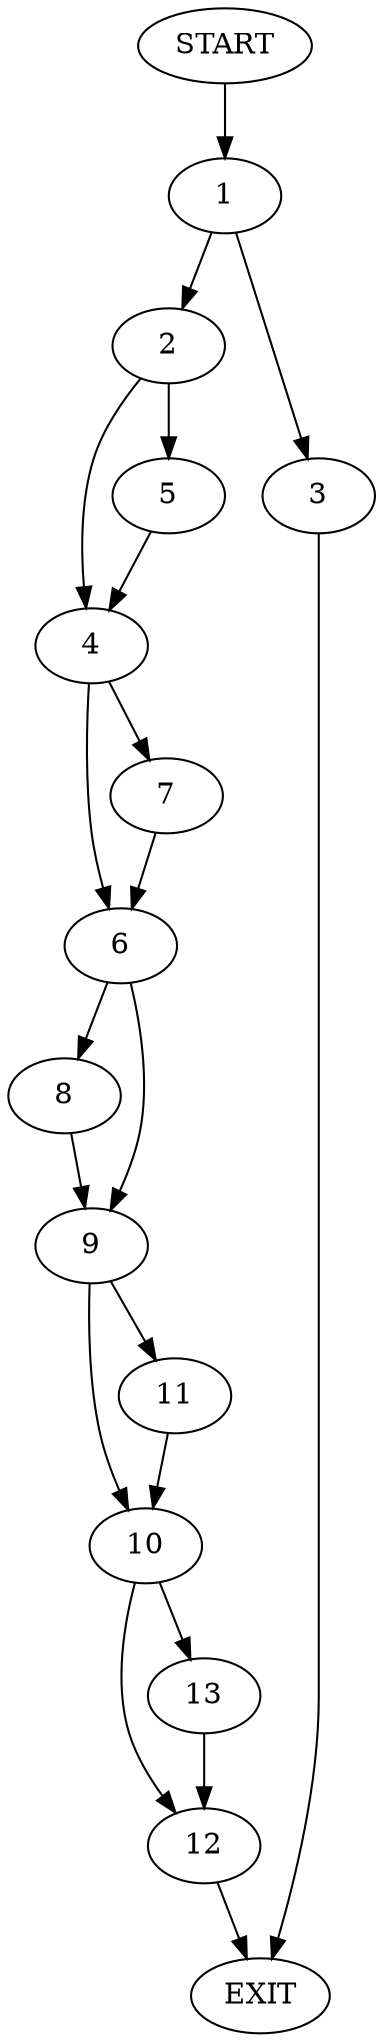 digraph {
0 [label="START"]
14 [label="EXIT"]
0 -> 1
1 -> 2
1 -> 3
2 -> 4
2 -> 5
3 -> 14
4 -> 6
4 -> 7
5 -> 4
6 -> 8
6 -> 9
7 -> 6
8 -> 9
9 -> 10
9 -> 11
10 -> 12
10 -> 13
11 -> 10
12 -> 14
13 -> 12
}
